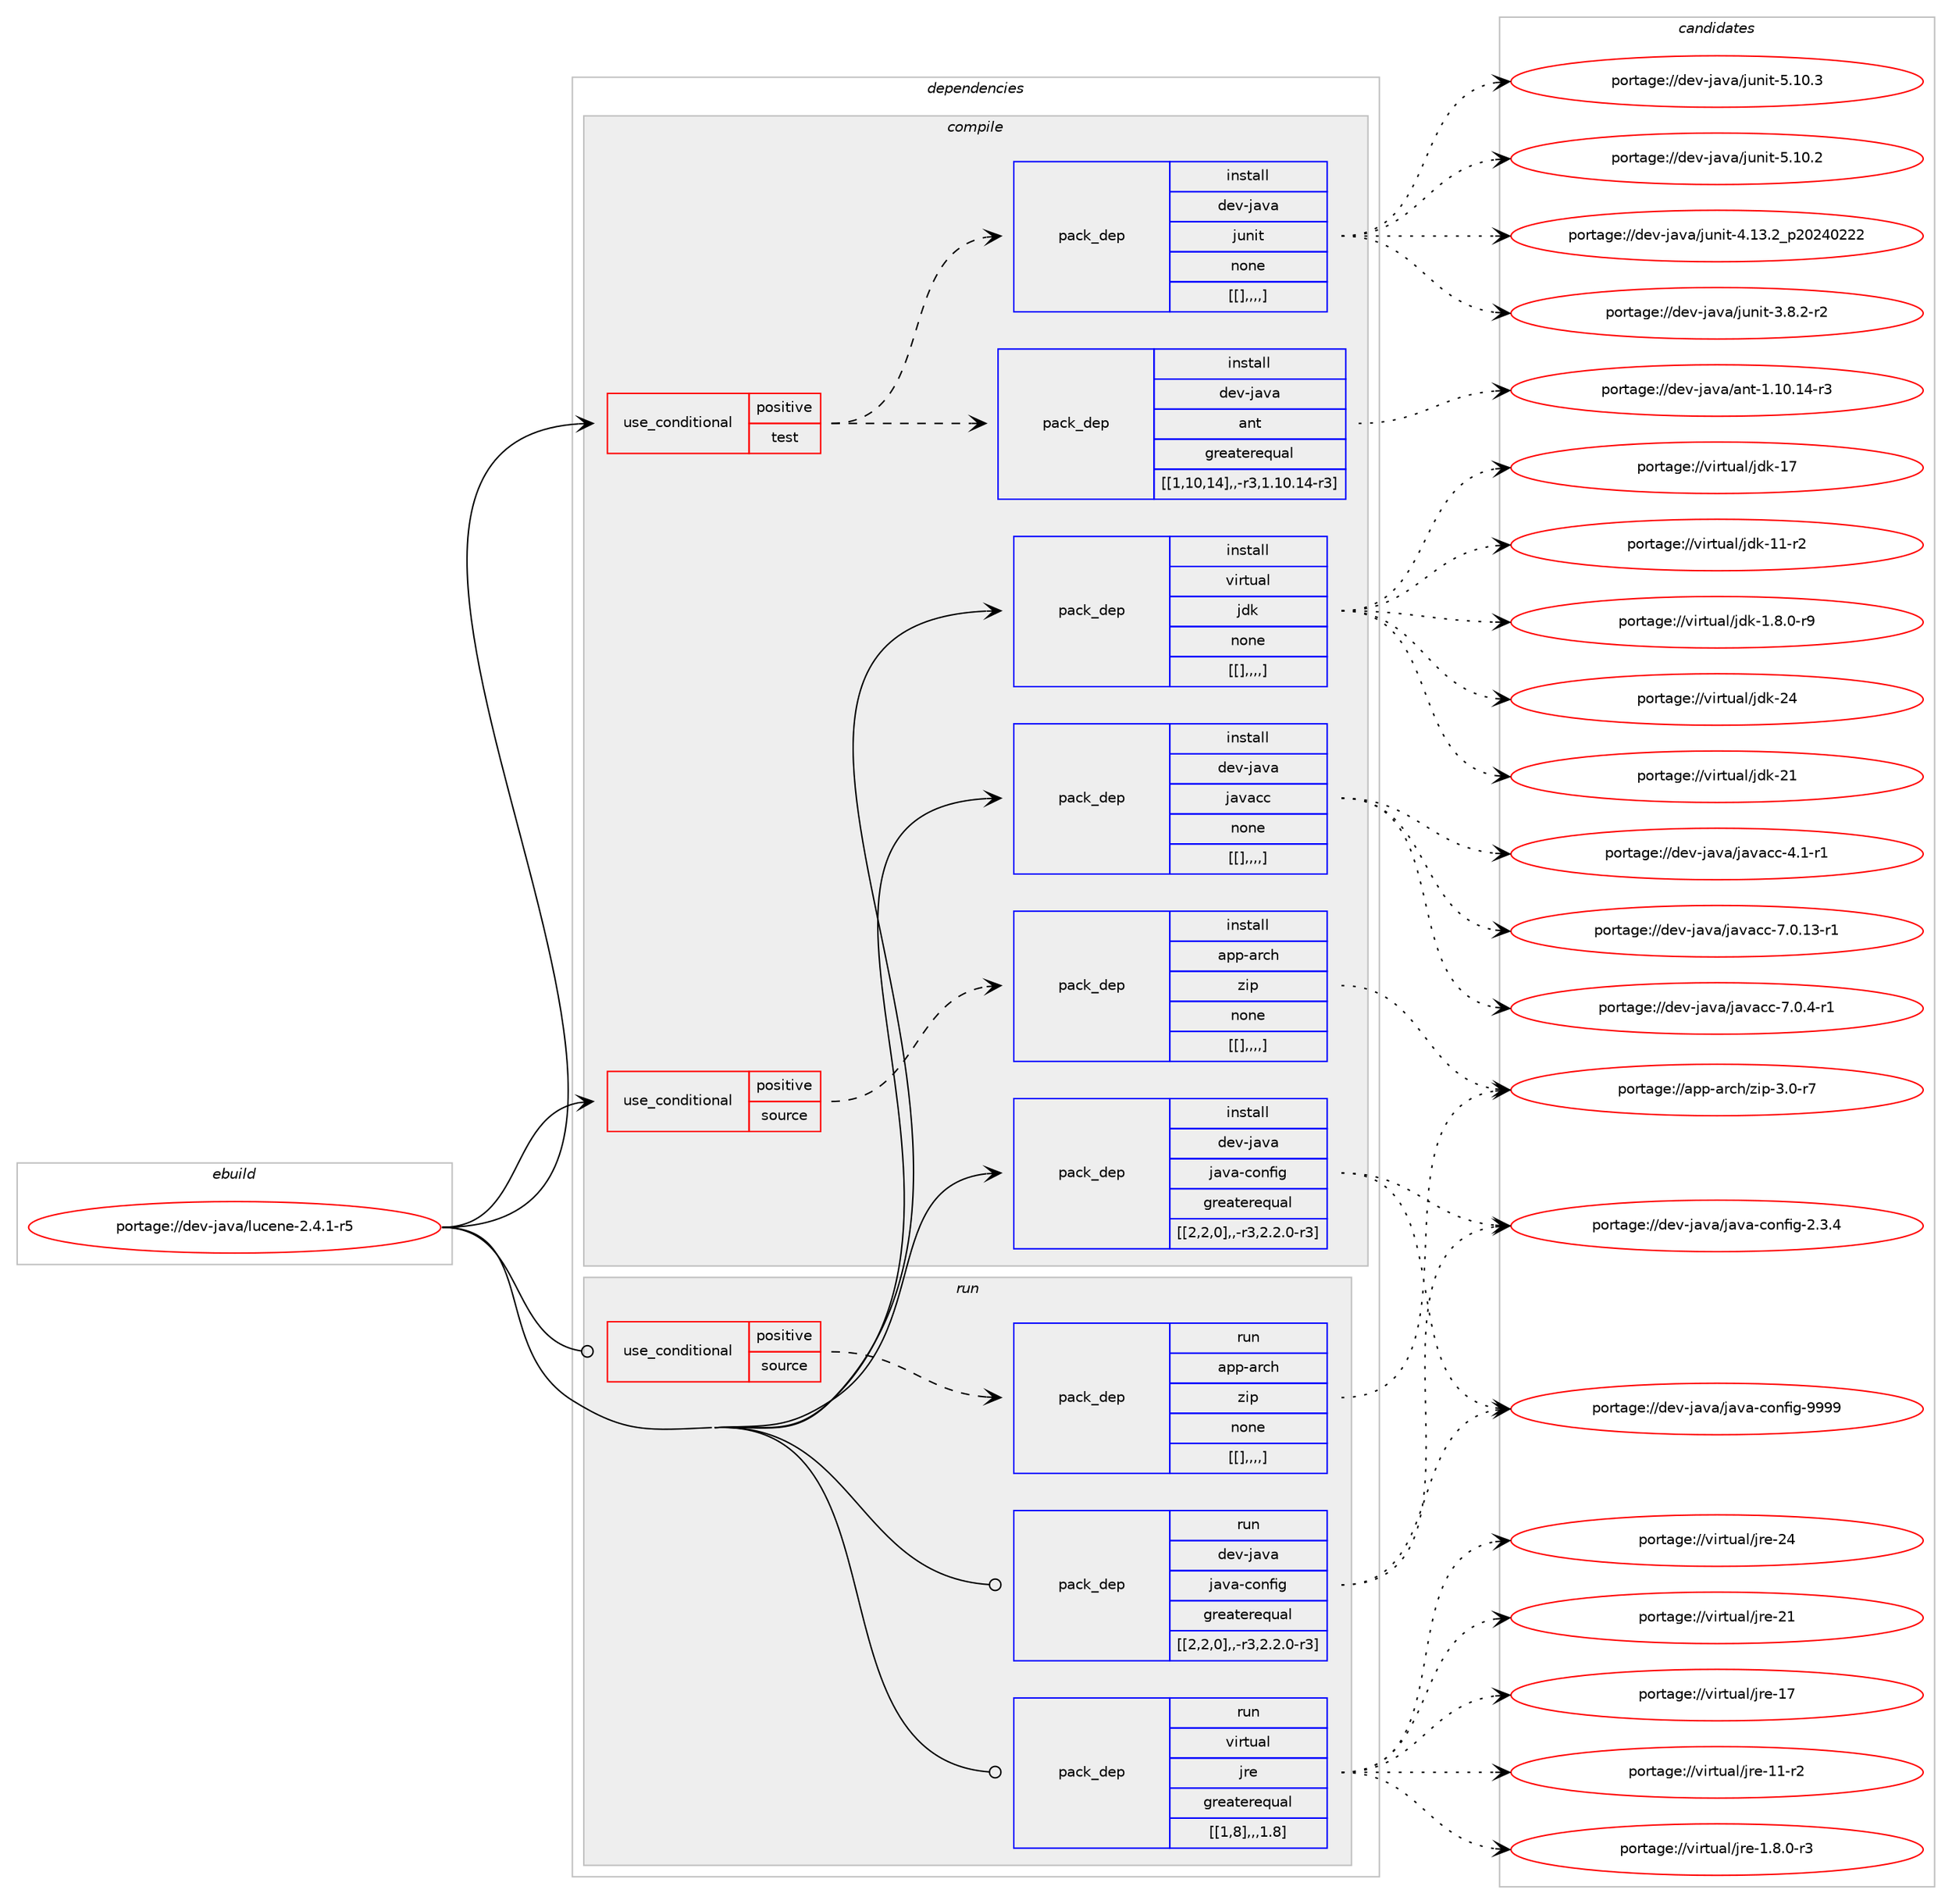 digraph prolog {

# *************
# Graph options
# *************

newrank=true;
concentrate=true;
compound=true;
graph [rankdir=LR,fontname=Helvetica,fontsize=10,ranksep=1.5];#, ranksep=2.5, nodesep=0.2];
edge  [arrowhead=vee];
node  [fontname=Helvetica,fontsize=10];

# **********
# The ebuild
# **********

subgraph cluster_leftcol {
color=gray;
label=<<i>ebuild</i>>;
id [label="portage://dev-java/lucene-2.4.1-r5", color=red, width=4, href="../dev-java/lucene-2.4.1-r5.svg"];
}

# ****************
# The dependencies
# ****************

subgraph cluster_midcol {
color=gray;
label=<<i>dependencies</i>>;
subgraph cluster_compile {
fillcolor="#eeeeee";
style=filled;
label=<<i>compile</i>>;
subgraph cond22584 {
dependency96398 [label=<<TABLE BORDER="0" CELLBORDER="1" CELLSPACING="0" CELLPADDING="4"><TR><TD ROWSPAN="3" CELLPADDING="10">use_conditional</TD></TR><TR><TD>positive</TD></TR><TR><TD>source</TD></TR></TABLE>>, shape=none, color=red];
subgraph pack72762 {
dependency96399 [label=<<TABLE BORDER="0" CELLBORDER="1" CELLSPACING="0" CELLPADDING="4" WIDTH="220"><TR><TD ROWSPAN="6" CELLPADDING="30">pack_dep</TD></TR><TR><TD WIDTH="110">install</TD></TR><TR><TD>app-arch</TD></TR><TR><TD>zip</TD></TR><TR><TD>none</TD></TR><TR><TD>[[],,,,]</TD></TR></TABLE>>, shape=none, color=blue];
}
dependency96398:e -> dependency96399:w [weight=20,style="dashed",arrowhead="vee"];
}
id:e -> dependency96398:w [weight=20,style="solid",arrowhead="vee"];
subgraph cond22585 {
dependency96400 [label=<<TABLE BORDER="0" CELLBORDER="1" CELLSPACING="0" CELLPADDING="4"><TR><TD ROWSPAN="3" CELLPADDING="10">use_conditional</TD></TR><TR><TD>positive</TD></TR><TR><TD>test</TD></TR></TABLE>>, shape=none, color=red];
subgraph pack72763 {
dependency96401 [label=<<TABLE BORDER="0" CELLBORDER="1" CELLSPACING="0" CELLPADDING="4" WIDTH="220"><TR><TD ROWSPAN="6" CELLPADDING="30">pack_dep</TD></TR><TR><TD WIDTH="110">install</TD></TR><TR><TD>dev-java</TD></TR><TR><TD>ant</TD></TR><TR><TD>greaterequal</TD></TR><TR><TD>[[1,10,14],,-r3,1.10.14-r3]</TD></TR></TABLE>>, shape=none, color=blue];
}
dependency96400:e -> dependency96401:w [weight=20,style="dashed",arrowhead="vee"];
subgraph pack72764 {
dependency96402 [label=<<TABLE BORDER="0" CELLBORDER="1" CELLSPACING="0" CELLPADDING="4" WIDTH="220"><TR><TD ROWSPAN="6" CELLPADDING="30">pack_dep</TD></TR><TR><TD WIDTH="110">install</TD></TR><TR><TD>dev-java</TD></TR><TR><TD>junit</TD></TR><TR><TD>none</TD></TR><TR><TD>[[],,,,]</TD></TR></TABLE>>, shape=none, color=blue];
}
dependency96400:e -> dependency96402:w [weight=20,style="dashed",arrowhead="vee"];
}
id:e -> dependency96400:w [weight=20,style="solid",arrowhead="vee"];
subgraph pack72765 {
dependency96403 [label=<<TABLE BORDER="0" CELLBORDER="1" CELLSPACING="0" CELLPADDING="4" WIDTH="220"><TR><TD ROWSPAN="6" CELLPADDING="30">pack_dep</TD></TR><TR><TD WIDTH="110">install</TD></TR><TR><TD>dev-java</TD></TR><TR><TD>java-config</TD></TR><TR><TD>greaterequal</TD></TR><TR><TD>[[2,2,0],,-r3,2.2.0-r3]</TD></TR></TABLE>>, shape=none, color=blue];
}
id:e -> dependency96403:w [weight=20,style="solid",arrowhead="vee"];
subgraph pack72766 {
dependency96404 [label=<<TABLE BORDER="0" CELLBORDER="1" CELLSPACING="0" CELLPADDING="4" WIDTH="220"><TR><TD ROWSPAN="6" CELLPADDING="30">pack_dep</TD></TR><TR><TD WIDTH="110">install</TD></TR><TR><TD>dev-java</TD></TR><TR><TD>javacc</TD></TR><TR><TD>none</TD></TR><TR><TD>[[],,,,]</TD></TR></TABLE>>, shape=none, color=blue];
}
id:e -> dependency96404:w [weight=20,style="solid",arrowhead="vee"];
subgraph pack72767 {
dependency96405 [label=<<TABLE BORDER="0" CELLBORDER="1" CELLSPACING="0" CELLPADDING="4" WIDTH="220"><TR><TD ROWSPAN="6" CELLPADDING="30">pack_dep</TD></TR><TR><TD WIDTH="110">install</TD></TR><TR><TD>virtual</TD></TR><TR><TD>jdk</TD></TR><TR><TD>none</TD></TR><TR><TD>[[],,,,]</TD></TR></TABLE>>, shape=none, color=blue];
}
id:e -> dependency96405:w [weight=20,style="solid",arrowhead="vee"];
}
subgraph cluster_compileandrun {
fillcolor="#eeeeee";
style=filled;
label=<<i>compile and run</i>>;
}
subgraph cluster_run {
fillcolor="#eeeeee";
style=filled;
label=<<i>run</i>>;
subgraph cond22586 {
dependency96406 [label=<<TABLE BORDER="0" CELLBORDER="1" CELLSPACING="0" CELLPADDING="4"><TR><TD ROWSPAN="3" CELLPADDING="10">use_conditional</TD></TR><TR><TD>positive</TD></TR><TR><TD>source</TD></TR></TABLE>>, shape=none, color=red];
subgraph pack72768 {
dependency96407 [label=<<TABLE BORDER="0" CELLBORDER="1" CELLSPACING="0" CELLPADDING="4" WIDTH="220"><TR><TD ROWSPAN="6" CELLPADDING="30">pack_dep</TD></TR><TR><TD WIDTH="110">run</TD></TR><TR><TD>app-arch</TD></TR><TR><TD>zip</TD></TR><TR><TD>none</TD></TR><TR><TD>[[],,,,]</TD></TR></TABLE>>, shape=none, color=blue];
}
dependency96406:e -> dependency96407:w [weight=20,style="dashed",arrowhead="vee"];
}
id:e -> dependency96406:w [weight=20,style="solid",arrowhead="odot"];
subgraph pack72769 {
dependency96408 [label=<<TABLE BORDER="0" CELLBORDER="1" CELLSPACING="0" CELLPADDING="4" WIDTH="220"><TR><TD ROWSPAN="6" CELLPADDING="30">pack_dep</TD></TR><TR><TD WIDTH="110">run</TD></TR><TR><TD>dev-java</TD></TR><TR><TD>java-config</TD></TR><TR><TD>greaterequal</TD></TR><TR><TD>[[2,2,0],,-r3,2.2.0-r3]</TD></TR></TABLE>>, shape=none, color=blue];
}
id:e -> dependency96408:w [weight=20,style="solid",arrowhead="odot"];
subgraph pack72770 {
dependency96409 [label=<<TABLE BORDER="0" CELLBORDER="1" CELLSPACING="0" CELLPADDING="4" WIDTH="220"><TR><TD ROWSPAN="6" CELLPADDING="30">pack_dep</TD></TR><TR><TD WIDTH="110">run</TD></TR><TR><TD>virtual</TD></TR><TR><TD>jre</TD></TR><TR><TD>greaterequal</TD></TR><TR><TD>[[1,8],,,1.8]</TD></TR></TABLE>>, shape=none, color=blue];
}
id:e -> dependency96409:w [weight=20,style="solid",arrowhead="odot"];
}
}

# **************
# The candidates
# **************

subgraph cluster_choices {
rank=same;
color=gray;
label=<<i>candidates</i>>;

subgraph choice72762 {
color=black;
nodesep=1;
choice9711211245971149910447122105112455146484511455 [label="portage://app-arch/zip-3.0-r7", color=red, width=4,href="../app-arch/zip-3.0-r7.svg"];
dependency96399:e -> choice9711211245971149910447122105112455146484511455:w [style=dotted,weight="100"];
}
subgraph choice72763 {
color=black;
nodesep=1;
choice100101118451069711897479711011645494649484649524511451 [label="portage://dev-java/ant-1.10.14-r3", color=red, width=4,href="../dev-java/ant-1.10.14-r3.svg"];
dependency96401:e -> choice100101118451069711897479711011645494649484649524511451:w [style=dotted,weight="100"];
}
subgraph choice72764 {
color=black;
nodesep=1;
choice1001011184510697118974710611711010511645534649484651 [label="portage://dev-java/junit-5.10.3", color=red, width=4,href="../dev-java/junit-5.10.3.svg"];
choice1001011184510697118974710611711010511645534649484650 [label="portage://dev-java/junit-5.10.2", color=red, width=4,href="../dev-java/junit-5.10.2.svg"];
choice1001011184510697118974710611711010511645524649514650951125048505248505050 [label="portage://dev-java/junit-4.13.2_p20240222", color=red, width=4,href="../dev-java/junit-4.13.2_p20240222.svg"];
choice100101118451069711897471061171101051164551465646504511450 [label="portage://dev-java/junit-3.8.2-r2", color=red, width=4,href="../dev-java/junit-3.8.2-r2.svg"];
dependency96402:e -> choice1001011184510697118974710611711010511645534649484651:w [style=dotted,weight="100"];
dependency96402:e -> choice1001011184510697118974710611711010511645534649484650:w [style=dotted,weight="100"];
dependency96402:e -> choice1001011184510697118974710611711010511645524649514650951125048505248505050:w [style=dotted,weight="100"];
dependency96402:e -> choice100101118451069711897471061171101051164551465646504511450:w [style=dotted,weight="100"];
}
subgraph choice72765 {
color=black;
nodesep=1;
choice10010111845106971189747106971189745991111101021051034557575757 [label="portage://dev-java/java-config-9999", color=red, width=4,href="../dev-java/java-config-9999.svg"];
choice1001011184510697118974710697118974599111110102105103455046514652 [label="portage://dev-java/java-config-2.3.4", color=red, width=4,href="../dev-java/java-config-2.3.4.svg"];
dependency96403:e -> choice10010111845106971189747106971189745991111101021051034557575757:w [style=dotted,weight="100"];
dependency96403:e -> choice1001011184510697118974710697118974599111110102105103455046514652:w [style=dotted,weight="100"];
}
subgraph choice72766 {
color=black;
nodesep=1;
choice1001011184510697118974710697118979999455546484649514511449 [label="portage://dev-java/javacc-7.0.13-r1", color=red, width=4,href="../dev-java/javacc-7.0.13-r1.svg"];
choice10010111845106971189747106971189799994555464846524511449 [label="portage://dev-java/javacc-7.0.4-r1", color=red, width=4,href="../dev-java/javacc-7.0.4-r1.svg"];
choice1001011184510697118974710697118979999455246494511449 [label="portage://dev-java/javacc-4.1-r1", color=red, width=4,href="../dev-java/javacc-4.1-r1.svg"];
dependency96404:e -> choice1001011184510697118974710697118979999455546484649514511449:w [style=dotted,weight="100"];
dependency96404:e -> choice10010111845106971189747106971189799994555464846524511449:w [style=dotted,weight="100"];
dependency96404:e -> choice1001011184510697118974710697118979999455246494511449:w [style=dotted,weight="100"];
}
subgraph choice72767 {
color=black;
nodesep=1;
choice1181051141161179710847106100107455052 [label="portage://virtual/jdk-24", color=red, width=4,href="../virtual/jdk-24.svg"];
choice1181051141161179710847106100107455049 [label="portage://virtual/jdk-21", color=red, width=4,href="../virtual/jdk-21.svg"];
choice1181051141161179710847106100107454955 [label="portage://virtual/jdk-17", color=red, width=4,href="../virtual/jdk-17.svg"];
choice11810511411611797108471061001074549494511450 [label="portage://virtual/jdk-11-r2", color=red, width=4,href="../virtual/jdk-11-r2.svg"];
choice11810511411611797108471061001074549465646484511457 [label="portage://virtual/jdk-1.8.0-r9", color=red, width=4,href="../virtual/jdk-1.8.0-r9.svg"];
dependency96405:e -> choice1181051141161179710847106100107455052:w [style=dotted,weight="100"];
dependency96405:e -> choice1181051141161179710847106100107455049:w [style=dotted,weight="100"];
dependency96405:e -> choice1181051141161179710847106100107454955:w [style=dotted,weight="100"];
dependency96405:e -> choice11810511411611797108471061001074549494511450:w [style=dotted,weight="100"];
dependency96405:e -> choice11810511411611797108471061001074549465646484511457:w [style=dotted,weight="100"];
}
subgraph choice72768 {
color=black;
nodesep=1;
choice9711211245971149910447122105112455146484511455 [label="portage://app-arch/zip-3.0-r7", color=red, width=4,href="../app-arch/zip-3.0-r7.svg"];
dependency96407:e -> choice9711211245971149910447122105112455146484511455:w [style=dotted,weight="100"];
}
subgraph choice72769 {
color=black;
nodesep=1;
choice10010111845106971189747106971189745991111101021051034557575757 [label="portage://dev-java/java-config-9999", color=red, width=4,href="../dev-java/java-config-9999.svg"];
choice1001011184510697118974710697118974599111110102105103455046514652 [label="portage://dev-java/java-config-2.3.4", color=red, width=4,href="../dev-java/java-config-2.3.4.svg"];
dependency96408:e -> choice10010111845106971189747106971189745991111101021051034557575757:w [style=dotted,weight="100"];
dependency96408:e -> choice1001011184510697118974710697118974599111110102105103455046514652:w [style=dotted,weight="100"];
}
subgraph choice72770 {
color=black;
nodesep=1;
choice1181051141161179710847106114101455052 [label="portage://virtual/jre-24", color=red, width=4,href="../virtual/jre-24.svg"];
choice1181051141161179710847106114101455049 [label="portage://virtual/jre-21", color=red, width=4,href="../virtual/jre-21.svg"];
choice1181051141161179710847106114101454955 [label="portage://virtual/jre-17", color=red, width=4,href="../virtual/jre-17.svg"];
choice11810511411611797108471061141014549494511450 [label="portage://virtual/jre-11-r2", color=red, width=4,href="../virtual/jre-11-r2.svg"];
choice11810511411611797108471061141014549465646484511451 [label="portage://virtual/jre-1.8.0-r3", color=red, width=4,href="../virtual/jre-1.8.0-r3.svg"];
dependency96409:e -> choice1181051141161179710847106114101455052:w [style=dotted,weight="100"];
dependency96409:e -> choice1181051141161179710847106114101455049:w [style=dotted,weight="100"];
dependency96409:e -> choice1181051141161179710847106114101454955:w [style=dotted,weight="100"];
dependency96409:e -> choice11810511411611797108471061141014549494511450:w [style=dotted,weight="100"];
dependency96409:e -> choice11810511411611797108471061141014549465646484511451:w [style=dotted,weight="100"];
}
}

}
